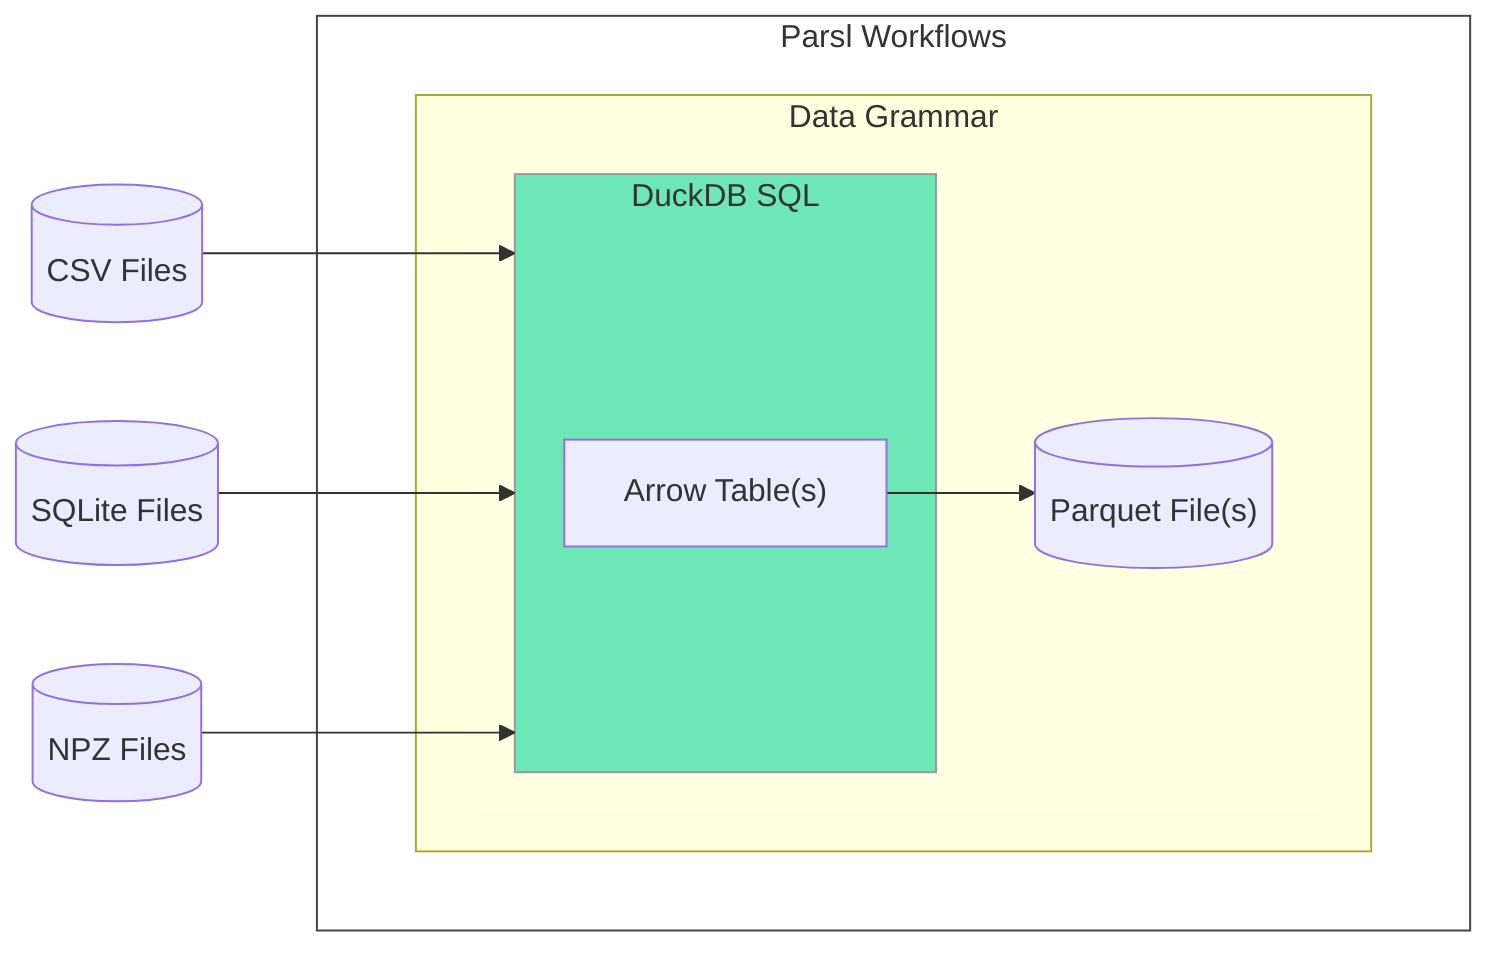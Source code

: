 flowchart LR

    csv[(CSV Files)]
    npz[(NPZ Files)]
    sqlite[(SQLite Files)]
    
    subgraph parsl["Parsl Workflows"]
        subgraph spacer [" "]
            subgraph data_grammar ["Data Grammar\n"]
                subgraph spacer2 [" "]
                    subgraph sql["DuckDB SQL"]
                        arrow["Arrow Table(s)"]
                    end
                    parquet[("Parquet File(s)")]
                end
            end
        end
    end

    csv --> sql
    sqlite --> sql
    npz --> sql

    arrow --> parquet


style sql fill:#6EE7B7,stroke:#999999;
style parsl fill:#ffffff,stroke:#444444;
style spacer fill:#ffffff,stroke:#ffffff;
style spacer2 fill:#FFFFE1,stroke:#FFFFE1;